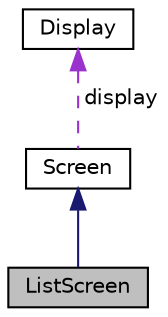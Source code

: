 digraph "ListScreen"
{
  edge [fontname="Helvetica",fontsize="10",labelfontname="Helvetica",labelfontsize="10"];
  node [fontname="Helvetica",fontsize="10",shape=record];
  Node2 [label="ListScreen",height=0.2,width=0.4,color="black", fillcolor="grey75", style="filled", fontcolor="black"];
  Node3 -> Node2 [dir="back",color="midnightblue",fontsize="10",style="solid",fontname="Helvetica"];
  Node3 [label="Screen",height=0.2,width=0.4,color="black", fillcolor="white", style="filled",URL="$classScreen.html",tooltip="Class representing one screen. "];
  Node4 -> Node3 [dir="back",color="darkorchid3",fontsize="10",style="dashed",label=" display" ,fontname="Helvetica"];
  Node4 [label="Display",height=0.2,width=0.4,color="black", fillcolor="white", style="filled",URL="$classDisplay.html",tooltip="A class that handles the (one-way) interaction with the device display and provides methods for rende..."];
}
